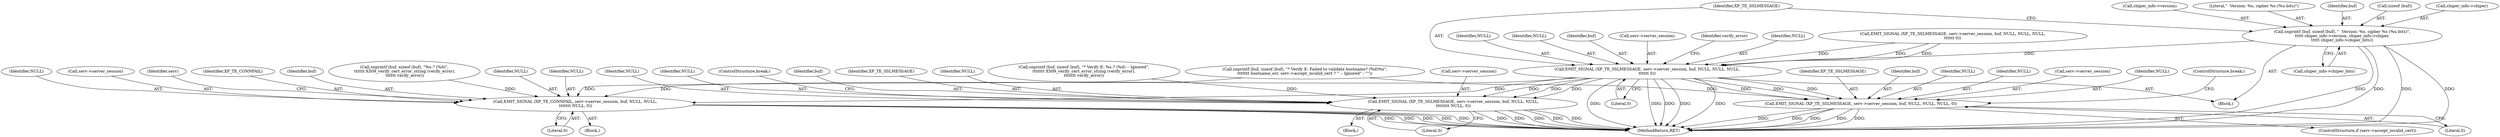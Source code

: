 digraph "0_hexchat_c9b63f7f9be01692b03fa15275135a4910a7e02d@API" {
"1000413" [label="(Call,snprintf (buf, sizeof (buf), \"  Version: %s, cipher %s (%u bits)\",\n\t\t\t\t\t chiper_info->version, chiper_info->chiper,\n\t\t\t\t\t chiper_info->chiper_bits))"];
"1000427" [label="(Call,EMIT_SIGNAL (XP_TE_SSLMESSAGE, serv->server_session, buf, NULL, NULL, NULL,\n\t\t\t\t\t\t 0))"];
"1000483" [label="(Call,EMIT_SIGNAL (XP_TE_SSLMESSAGE, serv->server_session, buf, NULL, NULL, NULL, 0))"];
"1000514" [label="(Call,EMIT_SIGNAL (XP_TE_SSLMESSAGE, serv->server_session, buf, NULL, NULL,\n\t\t\t\t\t\t\t\t NULL, 0))"];
"1000535" [label="(Call,EMIT_SIGNAL (XP_TE_CONNFAIL, serv->server_session, buf, NULL, NULL,\n \t\t\t\t\t\t\t NULL, 0))"];
"1000535" [label="(Call,EMIT_SIGNAL (XP_TE_CONNFAIL, serv->server_session, buf, NULL, NULL,\n \t\t\t\t\t\t\t NULL, 0))"];
"1000520" [label="(Identifier,NULL)"];
"1000506" [label="(Call,snprintf (buf, sizeof (buf), \"* Verify E: %s.? (%d) -- Ignored\",\n\t\t\t\t\t\t\t X509_verify_cert_error_string (verify_error),\n\t\t\t\t\t\t\t verify_error))"];
"1000479" [label="(ControlStructure,if (serv->accept_invalid_cert))"];
"1000607" [label="(MethodReturn,RET)"];
"1000488" [label="(Identifier,buf)"];
"1000491" [label="(Identifier,NULL)"];
"1000516" [label="(Call,serv->server_session)"];
"1000490" [label="(Identifier,NULL)"];
"1000492" [label="(Literal,0)"];
"1000522" [label="(Identifier,NULL)"];
"1000519" [label="(Identifier,buf)"];
"1000438" [label="(Identifier,verify_error)"];
"1000413" [label="(Call,snprintf (buf, sizeof (buf), \"  Version: %s, cipher %s (%u bits)\",\n\t\t\t\t\t chiper_info->version, chiper_info->chiper,\n\t\t\t\t\t chiper_info->chiper_bits))"];
"1000485" [label="(Call,serv->server_session)"];
"1000514" [label="(Call,EMIT_SIGNAL (XP_TE_SSLMESSAGE, serv->server_session, buf, NULL, NULL,\n\t\t\t\t\t\t\t\t NULL, 0))"];
"1000542" [label="(Identifier,NULL)"];
"1000521" [label="(Identifier,NULL)"];
"1000424" [label="(Call,chiper_info->chiper_bits)"];
"1000541" [label="(Identifier,NULL)"];
"1000435" [label="(Identifier,NULL)"];
"1000403" [label="(Call,EMIT_SIGNAL (XP_TE_SSLMESSAGE, serv->server_session, buf, NULL, NULL, NULL,\n\t\t\t\t\t\t 0))"];
"1000428" [label="(Identifier,XP_TE_SSLMESSAGE)"];
"1000489" [label="(Identifier,NULL)"];
"1000434" [label="(Identifier,NULL)"];
"1000483" [label="(Call,EMIT_SIGNAL (XP_TE_SSLMESSAGE, serv->server_session, buf, NULL, NULL, NULL, 0))"];
"1000495" [label="(ControlStructure,break;)"];
"1000418" [label="(Call,chiper_info->version)"];
"1000436" [label="(Literal,0)"];
"1000417" [label="(Literal,\"  Version: %s, cipher %s (%u bits)\")"];
"1000524" [label="(ControlStructure,break;)"];
"1000543" [label="(Identifier,NULL)"];
"1000537" [label="(Call,serv->server_session)"];
"1000414" [label="(Identifier,buf)"];
"1000427" [label="(Call,EMIT_SIGNAL (XP_TE_SSLMESSAGE, serv->server_session, buf, NULL, NULL, NULL,\n\t\t\t\t\t\t 0))"];
"1000546" [label="(Identifier,serv)"];
"1000536" [label="(Identifier,XP_TE_CONNFAIL)"];
"1000515" [label="(Identifier,XP_TE_SSLMESSAGE)"];
"1000523" [label="(Literal,0)"];
"1000192" [label="(Block,)"];
"1000544" [label="(Literal,0)"];
"1000415" [label="(Call,sizeof (buf))"];
"1000445" [label="(Block,)"];
"1000467" [label="(Call,snprintf (buf, sizeof (buf), \"* Verify E: Failed to validate hostname? (%d)%s\",\n\t\t\t\t\t\t\t hostname_err, serv->accept_invalid_cert ? \" -- Ignored\" : \"\"))"];
"1000421" [label="(Call,chiper_info->chiper)"];
"1000433" [label="(Identifier,NULL)"];
"1000540" [label="(Identifier,buf)"];
"1000505" [label="(Block,)"];
"1000526" [label="(Call,snprintf (buf, sizeof (buf), \"%s.? (%d)\",\n \t\t\t\t\t\t X509_verify_cert_error_string (verify_error),\n \t\t\t\t\t\t verify_error))"];
"1000432" [label="(Identifier,buf)"];
"1000429" [label="(Call,serv->server_session)"];
"1000484" [label="(Identifier,XP_TE_SSLMESSAGE)"];
"1000413" -> "1000192"  [label="AST: "];
"1000413" -> "1000424"  [label="CFG: "];
"1000414" -> "1000413"  [label="AST: "];
"1000415" -> "1000413"  [label="AST: "];
"1000417" -> "1000413"  [label="AST: "];
"1000418" -> "1000413"  [label="AST: "];
"1000421" -> "1000413"  [label="AST: "];
"1000424" -> "1000413"  [label="AST: "];
"1000428" -> "1000413"  [label="CFG: "];
"1000413" -> "1000607"  [label="DDG: "];
"1000413" -> "1000607"  [label="DDG: "];
"1000413" -> "1000607"  [label="DDG: "];
"1000413" -> "1000607"  [label="DDG: "];
"1000413" -> "1000427"  [label="DDG: "];
"1000427" -> "1000192"  [label="AST: "];
"1000427" -> "1000436"  [label="CFG: "];
"1000428" -> "1000427"  [label="AST: "];
"1000429" -> "1000427"  [label="AST: "];
"1000432" -> "1000427"  [label="AST: "];
"1000433" -> "1000427"  [label="AST: "];
"1000434" -> "1000427"  [label="AST: "];
"1000435" -> "1000427"  [label="AST: "];
"1000436" -> "1000427"  [label="AST: "];
"1000438" -> "1000427"  [label="CFG: "];
"1000427" -> "1000607"  [label="DDG: "];
"1000427" -> "1000607"  [label="DDG: "];
"1000427" -> "1000607"  [label="DDG: "];
"1000427" -> "1000607"  [label="DDG: "];
"1000427" -> "1000607"  [label="DDG: "];
"1000403" -> "1000427"  [label="DDG: "];
"1000403" -> "1000427"  [label="DDG: "];
"1000403" -> "1000427"  [label="DDG: "];
"1000427" -> "1000483"  [label="DDG: "];
"1000427" -> "1000483"  [label="DDG: "];
"1000427" -> "1000483"  [label="DDG: "];
"1000427" -> "1000514"  [label="DDG: "];
"1000427" -> "1000514"  [label="DDG: "];
"1000427" -> "1000514"  [label="DDG: "];
"1000427" -> "1000535"  [label="DDG: "];
"1000427" -> "1000535"  [label="DDG: "];
"1000483" -> "1000479"  [label="AST: "];
"1000483" -> "1000492"  [label="CFG: "];
"1000484" -> "1000483"  [label="AST: "];
"1000485" -> "1000483"  [label="AST: "];
"1000488" -> "1000483"  [label="AST: "];
"1000489" -> "1000483"  [label="AST: "];
"1000490" -> "1000483"  [label="AST: "];
"1000491" -> "1000483"  [label="AST: "];
"1000492" -> "1000483"  [label="AST: "];
"1000495" -> "1000483"  [label="CFG: "];
"1000483" -> "1000607"  [label="DDG: "];
"1000483" -> "1000607"  [label="DDG: "];
"1000483" -> "1000607"  [label="DDG: "];
"1000483" -> "1000607"  [label="DDG: "];
"1000483" -> "1000607"  [label="DDG: "];
"1000467" -> "1000483"  [label="DDG: "];
"1000514" -> "1000505"  [label="AST: "];
"1000514" -> "1000523"  [label="CFG: "];
"1000515" -> "1000514"  [label="AST: "];
"1000516" -> "1000514"  [label="AST: "];
"1000519" -> "1000514"  [label="AST: "];
"1000520" -> "1000514"  [label="AST: "];
"1000521" -> "1000514"  [label="AST: "];
"1000522" -> "1000514"  [label="AST: "];
"1000523" -> "1000514"  [label="AST: "];
"1000524" -> "1000514"  [label="CFG: "];
"1000514" -> "1000607"  [label="DDG: "];
"1000514" -> "1000607"  [label="DDG: "];
"1000514" -> "1000607"  [label="DDG: "];
"1000514" -> "1000607"  [label="DDG: "];
"1000514" -> "1000607"  [label="DDG: "];
"1000506" -> "1000514"  [label="DDG: "];
"1000535" -> "1000445"  [label="AST: "];
"1000535" -> "1000544"  [label="CFG: "];
"1000536" -> "1000535"  [label="AST: "];
"1000537" -> "1000535"  [label="AST: "];
"1000540" -> "1000535"  [label="AST: "];
"1000541" -> "1000535"  [label="AST: "];
"1000542" -> "1000535"  [label="AST: "];
"1000543" -> "1000535"  [label="AST: "];
"1000544" -> "1000535"  [label="AST: "];
"1000546" -> "1000535"  [label="CFG: "];
"1000535" -> "1000607"  [label="DDG: "];
"1000535" -> "1000607"  [label="DDG: "];
"1000535" -> "1000607"  [label="DDG: "];
"1000535" -> "1000607"  [label="DDG: "];
"1000535" -> "1000607"  [label="DDG: "];
"1000467" -> "1000535"  [label="DDG: "];
"1000526" -> "1000535"  [label="DDG: "];
}
